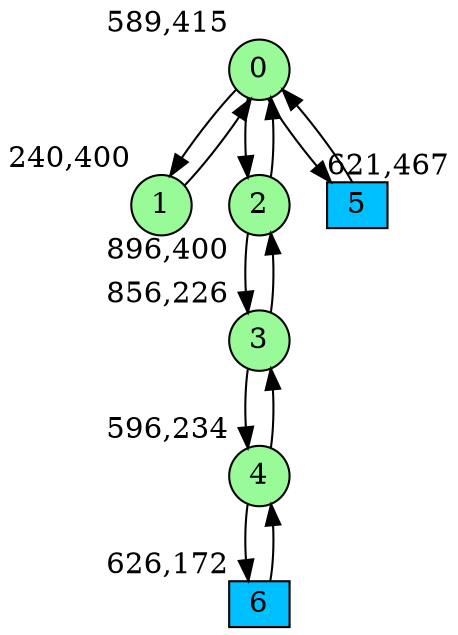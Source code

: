 digraph G {
graph [bgcolor=white]
node [shape=circle, style = filled, fillcolor=white,fixedsize=true, width=0.4, height=0.3 ]
0[xlabel="589,415", pos = "5.45313,0.8125!", fillcolor=palegreen ];
1[xlabel="240,400", pos = "0,1.04688!", fillcolor=palegreen ];
2[xlabel="896,400", pos = "10.25,1.04688!", fillcolor=palegreen ];
3[xlabel="856,226", pos = "9.625,3.76563!", fillcolor=palegreen ];
4[xlabel="596,234", pos = "5.5625,3.64063!", fillcolor=palegreen ];
5[xlabel="621,467", pos = "5.95313,0!", fillcolor=deepskyblue, shape=box ];
6[xlabel="626,172", pos = "6.03125,4.60938!", fillcolor=deepskyblue, shape=box ];
0->1 ;
0->2 ;
0->5 ;
1->0 ;
2->0 ;
2->3 ;
3->2 ;
3->4 ;
4->3 ;
4->6 ;
5->0 ;
6->4 ;
}
